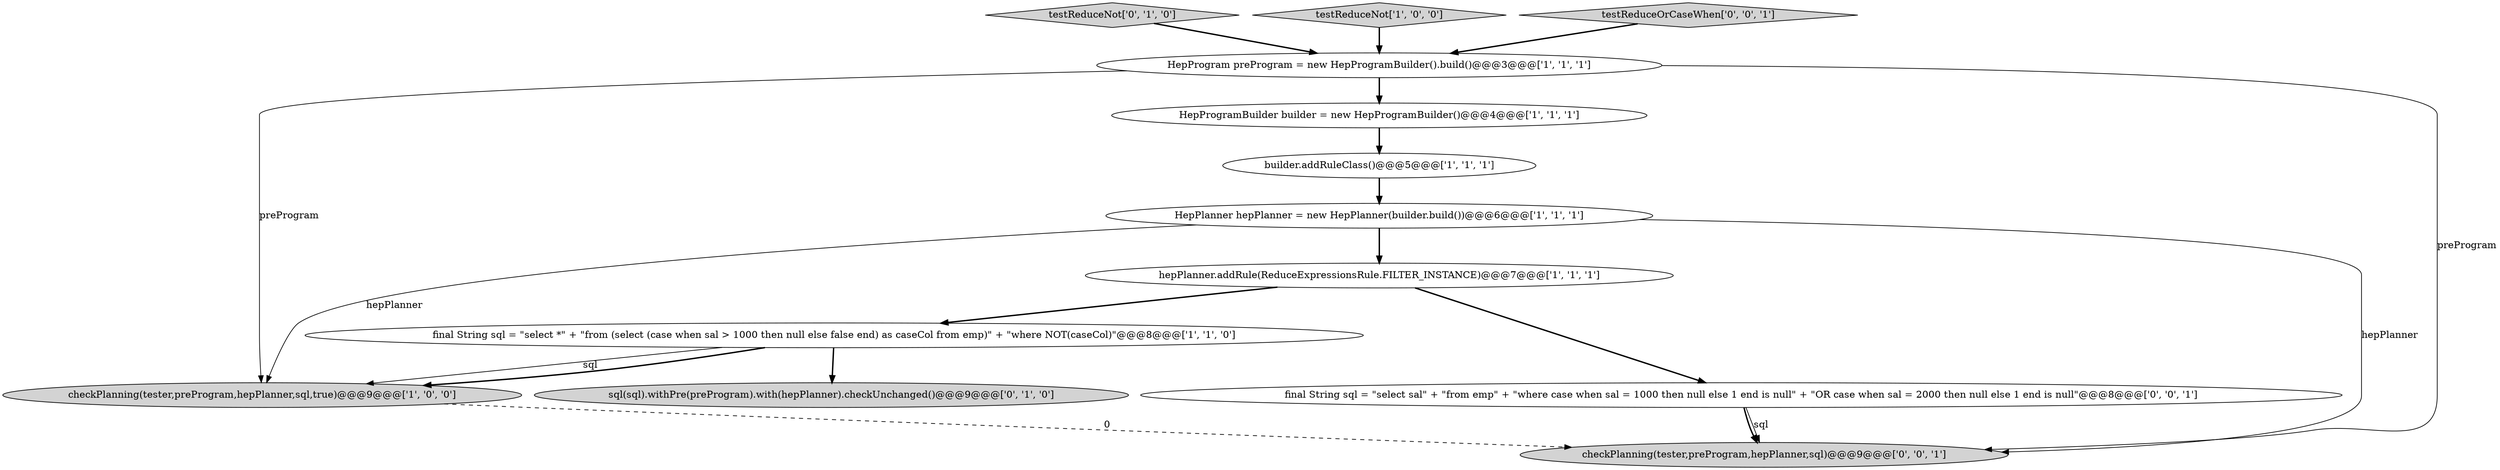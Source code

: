 digraph {
8 [style = filled, label = "testReduceNot['0', '1', '0']", fillcolor = lightgray, shape = diamond image = "AAA0AAABBB2BBB"];
2 [style = filled, label = "checkPlanning(tester,preProgram,hepPlanner,sql,true)@@@9@@@['1', '0', '0']", fillcolor = lightgray, shape = ellipse image = "AAA0AAABBB1BBB"];
7 [style = filled, label = "builder.addRuleClass()@@@5@@@['1', '1', '1']", fillcolor = white, shape = ellipse image = "AAA0AAABBB1BBB"];
5 [style = filled, label = "HepPlanner hepPlanner = new HepPlanner(builder.build())@@@6@@@['1', '1', '1']", fillcolor = white, shape = ellipse image = "AAA0AAABBB1BBB"];
0 [style = filled, label = "HepProgram preProgram = new HepProgramBuilder().build()@@@3@@@['1', '1', '1']", fillcolor = white, shape = ellipse image = "AAA0AAABBB1BBB"];
1 [style = filled, label = "hepPlanner.addRule(ReduceExpressionsRule.FILTER_INSTANCE)@@@7@@@['1', '1', '1']", fillcolor = white, shape = ellipse image = "AAA0AAABBB1BBB"];
3 [style = filled, label = "HepProgramBuilder builder = new HepProgramBuilder()@@@4@@@['1', '1', '1']", fillcolor = white, shape = ellipse image = "AAA0AAABBB1BBB"];
4 [style = filled, label = "testReduceNot['1', '0', '0']", fillcolor = lightgray, shape = diamond image = "AAA0AAABBB1BBB"];
6 [style = filled, label = "final String sql = \"select *\" + \"from (select (case when sal > 1000 then null else false end) as caseCol from emp)\" + \"where NOT(caseCol)\"@@@8@@@['1', '1', '0']", fillcolor = white, shape = ellipse image = "AAA0AAABBB1BBB"];
9 [style = filled, label = "sql(sql).withPre(preProgram).with(hepPlanner).checkUnchanged()@@@9@@@['0', '1', '0']", fillcolor = lightgray, shape = ellipse image = "AAA0AAABBB2BBB"];
11 [style = filled, label = "testReduceOrCaseWhen['0', '0', '1']", fillcolor = lightgray, shape = diamond image = "AAA0AAABBB3BBB"];
12 [style = filled, label = "final String sql = \"select sal\" + \"from emp\" + \"where case when sal = 1000 then null else 1 end is null\" + \"OR case when sal = 2000 then null else 1 end is null\"@@@8@@@['0', '0', '1']", fillcolor = white, shape = ellipse image = "AAA0AAABBB3BBB"];
10 [style = filled, label = "checkPlanning(tester,preProgram,hepPlanner,sql)@@@9@@@['0', '0', '1']", fillcolor = lightgray, shape = ellipse image = "AAA0AAABBB3BBB"];
7->5 [style = bold, label=""];
12->10 [style = bold, label=""];
11->0 [style = bold, label=""];
0->2 [style = solid, label="preProgram"];
0->10 [style = solid, label="preProgram"];
2->10 [style = dashed, label="0"];
5->2 [style = solid, label="hepPlanner"];
0->3 [style = bold, label=""];
5->10 [style = solid, label="hepPlanner"];
6->2 [style = solid, label="sql"];
1->6 [style = bold, label=""];
3->7 [style = bold, label=""];
8->0 [style = bold, label=""];
12->10 [style = solid, label="sql"];
4->0 [style = bold, label=""];
6->2 [style = bold, label=""];
1->12 [style = bold, label=""];
6->9 [style = bold, label=""];
5->1 [style = bold, label=""];
}
